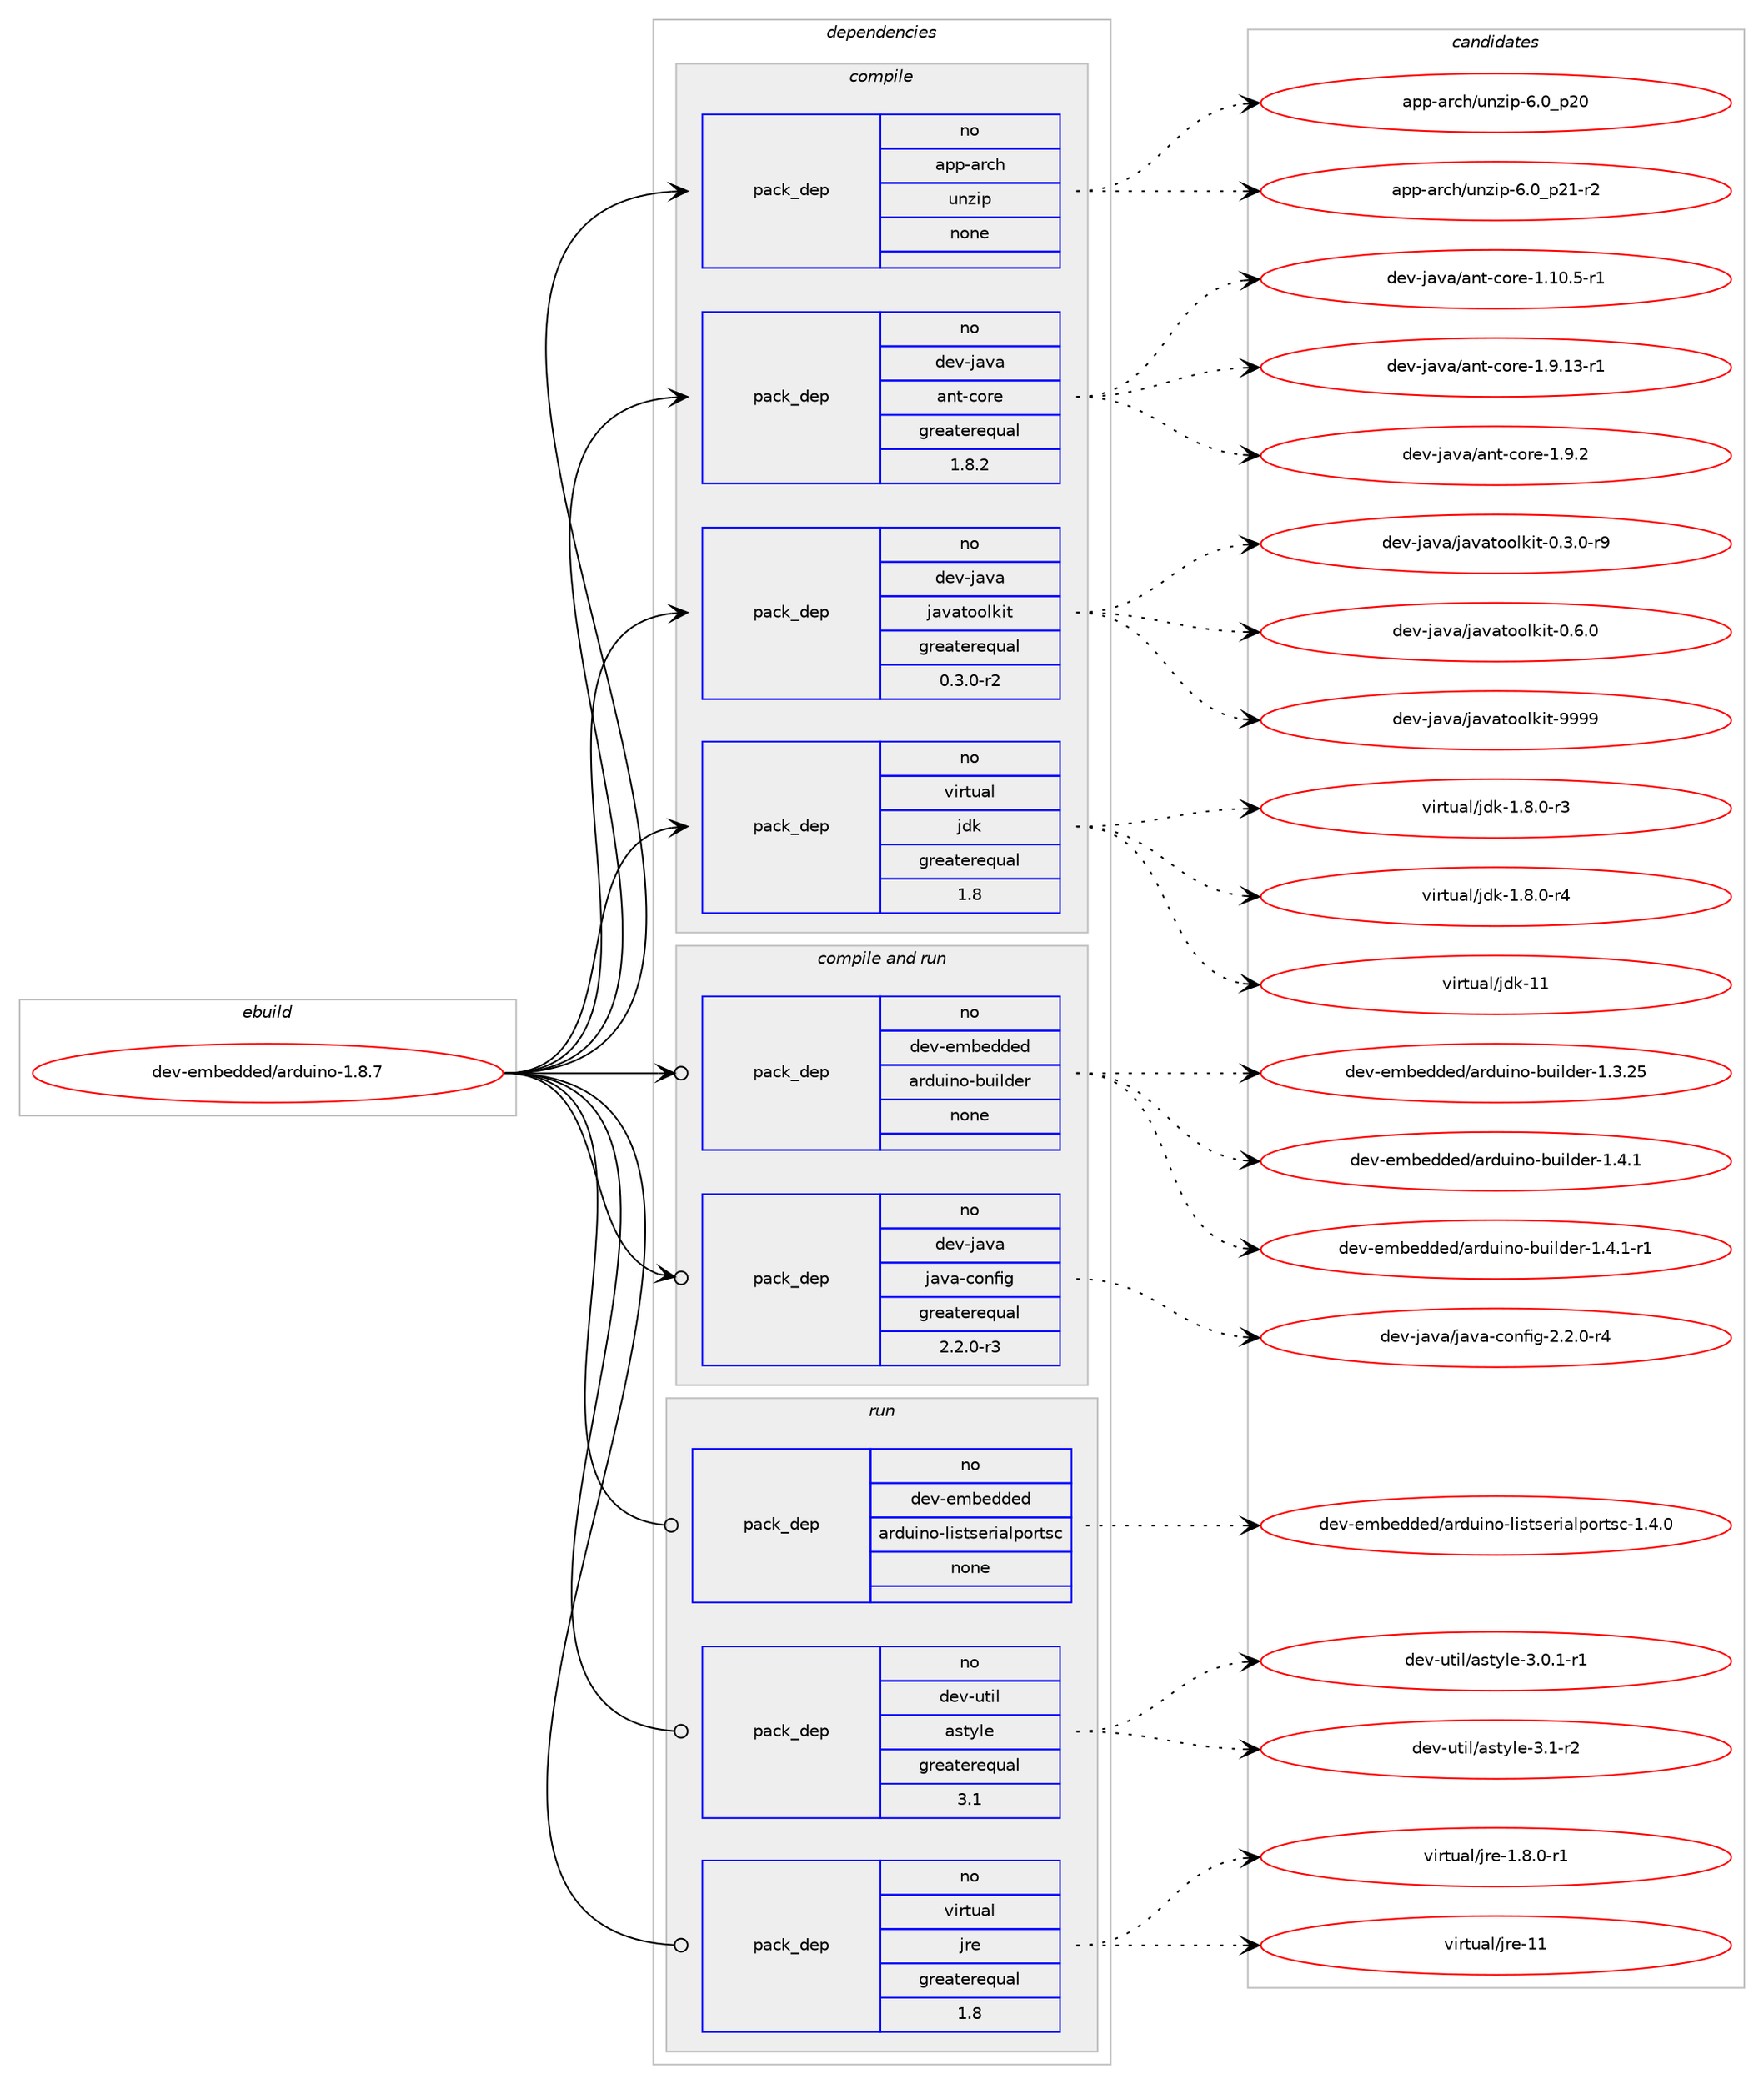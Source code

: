 digraph prolog {

# *************
# Graph options
# *************

newrank=true;
concentrate=true;
compound=true;
graph [rankdir=LR,fontname=Helvetica,fontsize=10,ranksep=1.5];#, ranksep=2.5, nodesep=0.2];
edge  [arrowhead=vee];
node  [fontname=Helvetica,fontsize=10];

# **********
# The ebuild
# **********

subgraph cluster_leftcol {
color=gray;
rank=same;
label=<<i>ebuild</i>>;
id [label="dev-embedded/arduino-1.8.7", color=red, width=4, href="../dev-embedded/arduino-1.8.7.svg"];
}

# ****************
# The dependencies
# ****************

subgraph cluster_midcol {
color=gray;
label=<<i>dependencies</i>>;
subgraph cluster_compile {
fillcolor="#eeeeee";
style=filled;
label=<<i>compile</i>>;
subgraph pack944225 {
dependency1323361 [label=<<TABLE BORDER="0" CELLBORDER="1" CELLSPACING="0" CELLPADDING="4" WIDTH="220"><TR><TD ROWSPAN="6" CELLPADDING="30">pack_dep</TD></TR><TR><TD WIDTH="110">no</TD></TR><TR><TD>app-arch</TD></TR><TR><TD>unzip</TD></TR><TR><TD>none</TD></TR><TR><TD></TD></TR></TABLE>>, shape=none, color=blue];
}
id:e -> dependency1323361:w [weight=20,style="solid",arrowhead="vee"];
subgraph pack944226 {
dependency1323362 [label=<<TABLE BORDER="0" CELLBORDER="1" CELLSPACING="0" CELLPADDING="4" WIDTH="220"><TR><TD ROWSPAN="6" CELLPADDING="30">pack_dep</TD></TR><TR><TD WIDTH="110">no</TD></TR><TR><TD>dev-java</TD></TR><TR><TD>ant-core</TD></TR><TR><TD>greaterequal</TD></TR><TR><TD>1.8.2</TD></TR></TABLE>>, shape=none, color=blue];
}
id:e -> dependency1323362:w [weight=20,style="solid",arrowhead="vee"];
subgraph pack944227 {
dependency1323363 [label=<<TABLE BORDER="0" CELLBORDER="1" CELLSPACING="0" CELLPADDING="4" WIDTH="220"><TR><TD ROWSPAN="6" CELLPADDING="30">pack_dep</TD></TR><TR><TD WIDTH="110">no</TD></TR><TR><TD>dev-java</TD></TR><TR><TD>javatoolkit</TD></TR><TR><TD>greaterequal</TD></TR><TR><TD>0.3.0-r2</TD></TR></TABLE>>, shape=none, color=blue];
}
id:e -> dependency1323363:w [weight=20,style="solid",arrowhead="vee"];
subgraph pack944228 {
dependency1323364 [label=<<TABLE BORDER="0" CELLBORDER="1" CELLSPACING="0" CELLPADDING="4" WIDTH="220"><TR><TD ROWSPAN="6" CELLPADDING="30">pack_dep</TD></TR><TR><TD WIDTH="110">no</TD></TR><TR><TD>virtual</TD></TR><TR><TD>jdk</TD></TR><TR><TD>greaterequal</TD></TR><TR><TD>1.8</TD></TR></TABLE>>, shape=none, color=blue];
}
id:e -> dependency1323364:w [weight=20,style="solid",arrowhead="vee"];
}
subgraph cluster_compileandrun {
fillcolor="#eeeeee";
style=filled;
label=<<i>compile and run</i>>;
subgraph pack944229 {
dependency1323365 [label=<<TABLE BORDER="0" CELLBORDER="1" CELLSPACING="0" CELLPADDING="4" WIDTH="220"><TR><TD ROWSPAN="6" CELLPADDING="30">pack_dep</TD></TR><TR><TD WIDTH="110">no</TD></TR><TR><TD>dev-embedded</TD></TR><TR><TD>arduino-builder</TD></TR><TR><TD>none</TD></TR><TR><TD></TD></TR></TABLE>>, shape=none, color=blue];
}
id:e -> dependency1323365:w [weight=20,style="solid",arrowhead="odotvee"];
subgraph pack944230 {
dependency1323366 [label=<<TABLE BORDER="0" CELLBORDER="1" CELLSPACING="0" CELLPADDING="4" WIDTH="220"><TR><TD ROWSPAN="6" CELLPADDING="30">pack_dep</TD></TR><TR><TD WIDTH="110">no</TD></TR><TR><TD>dev-java</TD></TR><TR><TD>java-config</TD></TR><TR><TD>greaterequal</TD></TR><TR><TD>2.2.0-r3</TD></TR></TABLE>>, shape=none, color=blue];
}
id:e -> dependency1323366:w [weight=20,style="solid",arrowhead="odotvee"];
}
subgraph cluster_run {
fillcolor="#eeeeee";
style=filled;
label=<<i>run</i>>;
subgraph pack944231 {
dependency1323367 [label=<<TABLE BORDER="0" CELLBORDER="1" CELLSPACING="0" CELLPADDING="4" WIDTH="220"><TR><TD ROWSPAN="6" CELLPADDING="30">pack_dep</TD></TR><TR><TD WIDTH="110">no</TD></TR><TR><TD>dev-embedded</TD></TR><TR><TD>arduino-listserialportsc</TD></TR><TR><TD>none</TD></TR><TR><TD></TD></TR></TABLE>>, shape=none, color=blue];
}
id:e -> dependency1323367:w [weight=20,style="solid",arrowhead="odot"];
subgraph pack944232 {
dependency1323368 [label=<<TABLE BORDER="0" CELLBORDER="1" CELLSPACING="0" CELLPADDING="4" WIDTH="220"><TR><TD ROWSPAN="6" CELLPADDING="30">pack_dep</TD></TR><TR><TD WIDTH="110">no</TD></TR><TR><TD>dev-util</TD></TR><TR><TD>astyle</TD></TR><TR><TD>greaterequal</TD></TR><TR><TD>3.1</TD></TR></TABLE>>, shape=none, color=blue];
}
id:e -> dependency1323368:w [weight=20,style="solid",arrowhead="odot"];
subgraph pack944233 {
dependency1323369 [label=<<TABLE BORDER="0" CELLBORDER="1" CELLSPACING="0" CELLPADDING="4" WIDTH="220"><TR><TD ROWSPAN="6" CELLPADDING="30">pack_dep</TD></TR><TR><TD WIDTH="110">no</TD></TR><TR><TD>virtual</TD></TR><TR><TD>jre</TD></TR><TR><TD>greaterequal</TD></TR><TR><TD>1.8</TD></TR></TABLE>>, shape=none, color=blue];
}
id:e -> dependency1323369:w [weight=20,style="solid",arrowhead="odot"];
}
}

# **************
# The candidates
# **************

subgraph cluster_choices {
rank=same;
color=gray;
label=<<i>candidates</i>>;

subgraph choice944225 {
color=black;
nodesep=1;
choice971121124597114991044711711012210511245544648951125048 [label="app-arch/unzip-6.0_p20", color=red, width=4,href="../app-arch/unzip-6.0_p20.svg"];
choice9711211245971149910447117110122105112455446489511250494511450 [label="app-arch/unzip-6.0_p21-r2", color=red, width=4,href="../app-arch/unzip-6.0_p21-r2.svg"];
dependency1323361:e -> choice971121124597114991044711711012210511245544648951125048:w [style=dotted,weight="100"];
dependency1323361:e -> choice9711211245971149910447117110122105112455446489511250494511450:w [style=dotted,weight="100"];
}
subgraph choice944226 {
color=black;
nodesep=1;
choice10010111845106971189747971101164599111114101454946494846534511449 [label="dev-java/ant-core-1.10.5-r1", color=red, width=4,href="../dev-java/ant-core-1.10.5-r1.svg"];
choice10010111845106971189747971101164599111114101454946574649514511449 [label="dev-java/ant-core-1.9.13-r1", color=red, width=4,href="../dev-java/ant-core-1.9.13-r1.svg"];
choice10010111845106971189747971101164599111114101454946574650 [label="dev-java/ant-core-1.9.2", color=red, width=4,href="../dev-java/ant-core-1.9.2.svg"];
dependency1323362:e -> choice10010111845106971189747971101164599111114101454946494846534511449:w [style=dotted,weight="100"];
dependency1323362:e -> choice10010111845106971189747971101164599111114101454946574649514511449:w [style=dotted,weight="100"];
dependency1323362:e -> choice10010111845106971189747971101164599111114101454946574650:w [style=dotted,weight="100"];
}
subgraph choice944227 {
color=black;
nodesep=1;
choice1001011184510697118974710697118971161111111081071051164548465146484511457 [label="dev-java/javatoolkit-0.3.0-r9", color=red, width=4,href="../dev-java/javatoolkit-0.3.0-r9.svg"];
choice100101118451069711897471069711897116111111108107105116454846544648 [label="dev-java/javatoolkit-0.6.0", color=red, width=4,href="../dev-java/javatoolkit-0.6.0.svg"];
choice1001011184510697118974710697118971161111111081071051164557575757 [label="dev-java/javatoolkit-9999", color=red, width=4,href="../dev-java/javatoolkit-9999.svg"];
dependency1323363:e -> choice1001011184510697118974710697118971161111111081071051164548465146484511457:w [style=dotted,weight="100"];
dependency1323363:e -> choice100101118451069711897471069711897116111111108107105116454846544648:w [style=dotted,weight="100"];
dependency1323363:e -> choice1001011184510697118974710697118971161111111081071051164557575757:w [style=dotted,weight="100"];
}
subgraph choice944228 {
color=black;
nodesep=1;
choice11810511411611797108471061001074549465646484511451 [label="virtual/jdk-1.8.0-r3", color=red, width=4,href="../virtual/jdk-1.8.0-r3.svg"];
choice11810511411611797108471061001074549465646484511452 [label="virtual/jdk-1.8.0-r4", color=red, width=4,href="../virtual/jdk-1.8.0-r4.svg"];
choice1181051141161179710847106100107454949 [label="virtual/jdk-11", color=red, width=4,href="../virtual/jdk-11.svg"];
dependency1323364:e -> choice11810511411611797108471061001074549465646484511451:w [style=dotted,weight="100"];
dependency1323364:e -> choice11810511411611797108471061001074549465646484511452:w [style=dotted,weight="100"];
dependency1323364:e -> choice1181051141161179710847106100107454949:w [style=dotted,weight="100"];
}
subgraph choice944229 {
color=black;
nodesep=1;
choice10010111845101109981011001001011004797114100117105110111459811710510810010111445494651465053 [label="dev-embedded/arduino-builder-1.3.25", color=red, width=4,href="../dev-embedded/arduino-builder-1.3.25.svg"];
choice100101118451011099810110010010110047971141001171051101114598117105108100101114454946524649 [label="dev-embedded/arduino-builder-1.4.1", color=red, width=4,href="../dev-embedded/arduino-builder-1.4.1.svg"];
choice1001011184510110998101100100101100479711410011710511011145981171051081001011144549465246494511449 [label="dev-embedded/arduino-builder-1.4.1-r1", color=red, width=4,href="../dev-embedded/arduino-builder-1.4.1-r1.svg"];
dependency1323365:e -> choice10010111845101109981011001001011004797114100117105110111459811710510810010111445494651465053:w [style=dotted,weight="100"];
dependency1323365:e -> choice100101118451011099810110010010110047971141001171051101114598117105108100101114454946524649:w [style=dotted,weight="100"];
dependency1323365:e -> choice1001011184510110998101100100101100479711410011710511011145981171051081001011144549465246494511449:w [style=dotted,weight="100"];
}
subgraph choice944230 {
color=black;
nodesep=1;
choice10010111845106971189747106971189745991111101021051034550465046484511452 [label="dev-java/java-config-2.2.0-r4", color=red, width=4,href="../dev-java/java-config-2.2.0-r4.svg"];
dependency1323366:e -> choice10010111845106971189747106971189745991111101021051034550465046484511452:w [style=dotted,weight="100"];
}
subgraph choice944231 {
color=black;
nodesep=1;
choice10010111845101109981011001001011004797114100117105110111451081051151161151011141059710811211111411611599454946524648 [label="dev-embedded/arduino-listserialportsc-1.4.0", color=red, width=4,href="../dev-embedded/arduino-listserialportsc-1.4.0.svg"];
dependency1323367:e -> choice10010111845101109981011001001011004797114100117105110111451081051151161151011141059710811211111411611599454946524648:w [style=dotted,weight="100"];
}
subgraph choice944232 {
color=black;
nodesep=1;
choice1001011184511711610510847971151161211081014551464846494511449 [label="dev-util/astyle-3.0.1-r1", color=red, width=4,href="../dev-util/astyle-3.0.1-r1.svg"];
choice100101118451171161051084797115116121108101455146494511450 [label="dev-util/astyle-3.1-r2", color=red, width=4,href="../dev-util/astyle-3.1-r2.svg"];
dependency1323368:e -> choice1001011184511711610510847971151161211081014551464846494511449:w [style=dotted,weight="100"];
dependency1323368:e -> choice100101118451171161051084797115116121108101455146494511450:w [style=dotted,weight="100"];
}
subgraph choice944233 {
color=black;
nodesep=1;
choice11810511411611797108471061141014549465646484511449 [label="virtual/jre-1.8.0-r1", color=red, width=4,href="../virtual/jre-1.8.0-r1.svg"];
choice1181051141161179710847106114101454949 [label="virtual/jre-11", color=red, width=4,href="../virtual/jre-11.svg"];
dependency1323369:e -> choice11810511411611797108471061141014549465646484511449:w [style=dotted,weight="100"];
dependency1323369:e -> choice1181051141161179710847106114101454949:w [style=dotted,weight="100"];
}
}

}
